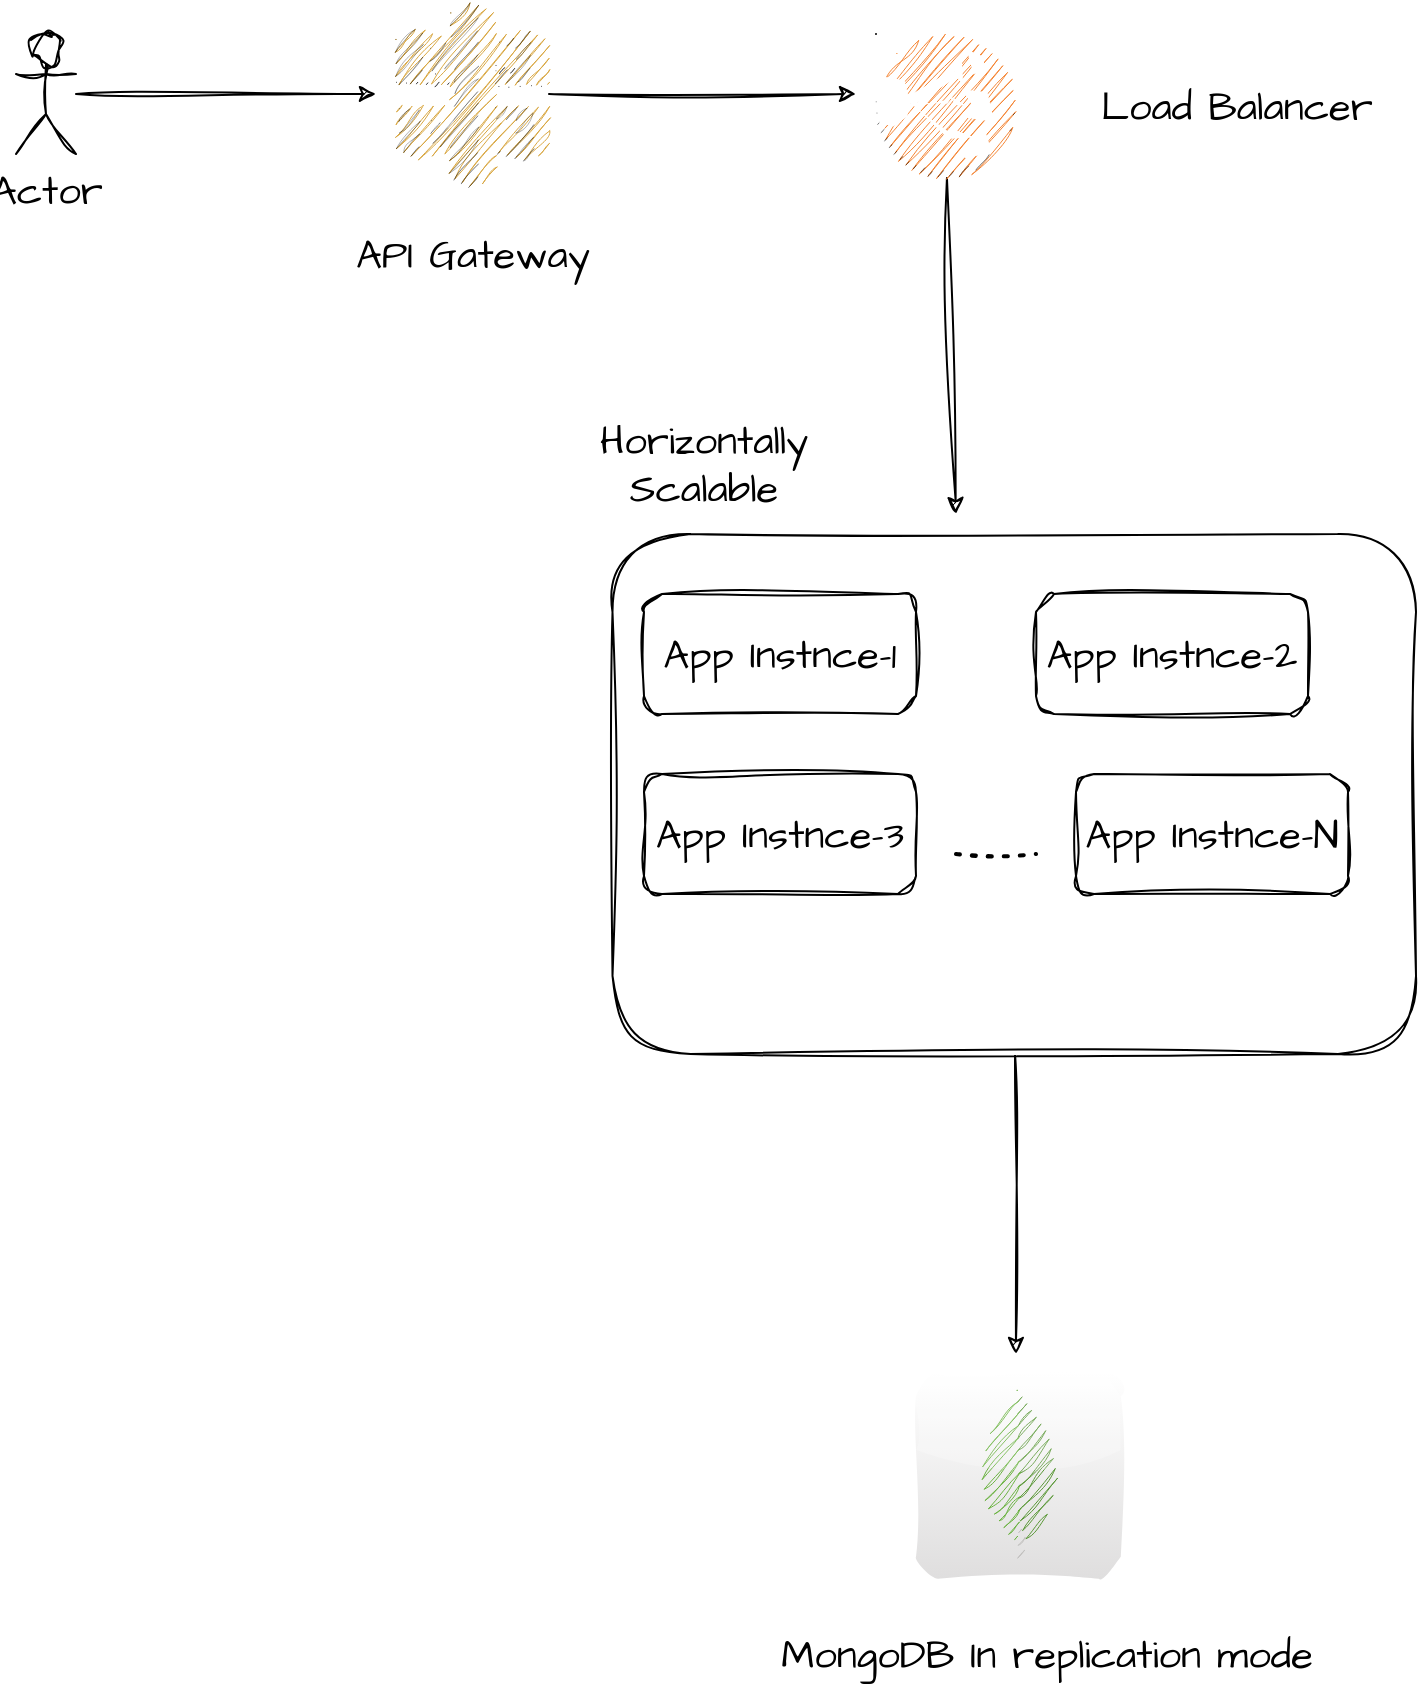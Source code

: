 <mxfile>
    <diagram id="hxK7F3eVITBJFta9iV-k" name="Page-1">
        <mxGraphModel dx="1202" dy="1523" grid="1" gridSize="10" guides="1" tooltips="1" connect="1" arrows="1" fold="1" page="1" pageScale="1" pageWidth="827" pageHeight="1169" math="0" shadow="0">
            <root>
                <mxCell id="0"/>
                <mxCell id="1" parent="0"/>
                <mxCell id="5" style="edgeStyle=none;sketch=1;hachureGap=4;jiggle=2;curveFitting=1;html=1;fontFamily=Architects Daughter;fontSource=https%3A%2F%2Ffonts.googleapis.com%2Fcss%3Ffamily%3DArchitects%2BDaughter;fontSize=16;" edge="1" parent="1" source="2">
                    <mxGeometry relative="1" as="geometry">
                        <mxPoint x="280" y="90" as="targetPoint"/>
                    </mxGeometry>
                </mxCell>
                <mxCell id="2" value="Actor" style="shape=umlActor;verticalLabelPosition=bottom;verticalAlign=top;html=1;outlineConnect=0;sketch=1;hachureGap=4;jiggle=2;curveFitting=1;fontFamily=Architects Daughter;fontSource=https%3A%2F%2Ffonts.googleapis.com%2Fcss%3Ffamily%3DArchitects%2BDaughter;fontSize=20;" vertex="1" parent="1">
                    <mxGeometry x="100" y="60" width="30" height="60" as="geometry"/>
                </mxCell>
                <mxCell id="8" style="edgeStyle=none;sketch=1;hachureGap=4;jiggle=2;curveFitting=1;html=1;fontFamily=Architects Daughter;fontSource=https%3A%2F%2Ffonts.googleapis.com%2Fcss%3Ffamily%3DArchitects%2BDaughter;fontSize=16;" edge="1" parent="1" source="3">
                    <mxGeometry relative="1" as="geometry">
                        <mxPoint x="520" y="90" as="targetPoint"/>
                    </mxGeometry>
                </mxCell>
                <mxCell id="3" value="" style="outlineConnect=0;dashed=0;verticalLabelPosition=bottom;verticalAlign=top;align=center;html=1;shape=mxgraph.aws3.api_gateway;fillColor=#D9A741;gradientColor=none;sketch=1;hachureGap=4;jiggle=2;curveFitting=1;fontFamily=Architects Daughter;fontSource=https%3A%2F%2Ffonts.googleapis.com%2Fcss%3Ffamily%3DArchitects%2BDaughter;fontSize=20;" vertex="1" parent="1">
                    <mxGeometry x="290" y="43.5" width="76.5" height="93" as="geometry"/>
                </mxCell>
                <mxCell id="6" value="API Gateway" style="text;html=1;align=center;verticalAlign=middle;resizable=0;points=[];autosize=1;strokeColor=none;fillColor=none;fontSize=20;fontFamily=Architects Daughter;sketch=1;hachureGap=4;jiggle=2;curveFitting=1;fontSource=https%3A%2F%2Ffonts.googleapis.com%2Fcss%3Ffamily%3DArchitects%2BDaughter;" vertex="1" parent="1">
                    <mxGeometry x="258.25" y="150" width="140" height="40" as="geometry"/>
                </mxCell>
                <mxCell id="11" style="edgeStyle=none;sketch=1;hachureGap=4;jiggle=2;curveFitting=1;html=1;fontFamily=Architects Daughter;fontSource=https%3A%2F%2Ffonts.googleapis.com%2Fcss%3Ffamily%3DArchitects%2BDaughter;fontSize=16;" edge="1" parent="1" source="7">
                    <mxGeometry relative="1" as="geometry">
                        <mxPoint x="570" y="300" as="targetPoint"/>
                    </mxGeometry>
                </mxCell>
                <mxCell id="7" value="" style="outlineConnect=0;dashed=0;verticalLabelPosition=bottom;verticalAlign=top;align=center;html=1;shape=mxgraph.aws3.classic_load_balancer;fillColor=#F58534;gradientColor=none;sketch=1;hachureGap=4;jiggle=2;curveFitting=1;fontFamily=Architects Daughter;fontSource=https%3A%2F%2Ffonts.googleapis.com%2Fcss%3Ffamily%3DArchitects%2BDaughter;fontSize=20;" vertex="1" parent="1">
                    <mxGeometry x="530" y="60" width="69" height="72" as="geometry"/>
                </mxCell>
                <mxCell id="9" value="Load Balancer" style="text;html=1;align=center;verticalAlign=middle;resizable=0;points=[];autosize=1;strokeColor=none;fillColor=none;fontSize=20;fontFamily=Architects Daughter;sketch=1;hachureGap=4;jiggle=2;curveFitting=1;fontSource=https%3A%2F%2Ffonts.googleapis.com%2Fcss%3Ffamily%3DArchitects%2BDaughter;" vertex="1" parent="1">
                    <mxGeometry x="630" y="76" width="160" height="40" as="geometry"/>
                </mxCell>
                <mxCell id="21" style="edgeStyle=none;sketch=1;hachureGap=4;jiggle=2;curveFitting=1;html=1;fontFamily=Architects Daughter;fontSource=https%3A%2F%2Ffonts.googleapis.com%2Fcss%3Ffamily%3DArchitects%2BDaughter;fontSize=16;" edge="1" parent="1" source="10">
                    <mxGeometry relative="1" as="geometry">
                        <mxPoint x="600" y="720" as="targetPoint"/>
                    </mxGeometry>
                </mxCell>
                <mxCell id="10" value="" style="rounded=1;whiteSpace=wrap;html=1;sketch=1;hachureGap=4;jiggle=2;curveFitting=1;fontFamily=Architects Daughter;fontSource=https%3A%2F%2Ffonts.googleapis.com%2Fcss%3Ffamily%3DArchitects%2BDaughter;fontSize=20;" vertex="1" parent="1">
                    <mxGeometry x="398.25" y="310" width="401.75" height="260" as="geometry"/>
                </mxCell>
                <mxCell id="13" value="App Instnce-1" style="rounded=1;whiteSpace=wrap;html=1;sketch=1;hachureGap=4;jiggle=2;curveFitting=1;fontFamily=Architects Daughter;fontSource=https%3A%2F%2Ffonts.googleapis.com%2Fcss%3Ffamily%3DArchitects%2BDaughter;fontSize=20;" vertex="1" parent="1">
                    <mxGeometry x="414" y="340" width="136" height="60" as="geometry"/>
                </mxCell>
                <mxCell id="14" value="App Instnce-2" style="rounded=1;whiteSpace=wrap;html=1;sketch=1;hachureGap=4;jiggle=2;curveFitting=1;fontFamily=Architects Daughter;fontSource=https%3A%2F%2Ffonts.googleapis.com%2Fcss%3Ffamily%3DArchitects%2BDaughter;fontSize=20;" vertex="1" parent="1">
                    <mxGeometry x="610" y="340" width="136" height="60" as="geometry"/>
                </mxCell>
                <mxCell id="15" value="App Instnce-3" style="rounded=1;whiteSpace=wrap;html=1;sketch=1;hachureGap=4;jiggle=2;curveFitting=1;fontFamily=Architects Daughter;fontSource=https%3A%2F%2Ffonts.googleapis.com%2Fcss%3Ffamily%3DArchitects%2BDaughter;fontSize=20;" vertex="1" parent="1">
                    <mxGeometry x="414" y="430" width="136" height="60" as="geometry"/>
                </mxCell>
                <mxCell id="16" value="" style="endArrow=none;dashed=1;html=1;dashPattern=1 3;strokeWidth=2;sketch=1;hachureGap=4;jiggle=2;curveFitting=1;fontFamily=Architects Daughter;fontSource=https%3A%2F%2Ffonts.googleapis.com%2Fcss%3Ffamily%3DArchitects%2BDaughter;fontSize=16;" edge="1" parent="1">
                    <mxGeometry width="50" height="50" relative="1" as="geometry">
                        <mxPoint x="570" y="470" as="sourcePoint"/>
                        <mxPoint x="610" y="470" as="targetPoint"/>
                    </mxGeometry>
                </mxCell>
                <mxCell id="17" value="App Instnce-N" style="rounded=1;whiteSpace=wrap;html=1;sketch=1;hachureGap=4;jiggle=2;curveFitting=1;fontFamily=Architects Daughter;fontSource=https%3A%2F%2Ffonts.googleapis.com%2Fcss%3Ffamily%3DArchitects%2BDaughter;fontSize=20;" vertex="1" parent="1">
                    <mxGeometry x="630" y="430" width="136" height="60" as="geometry"/>
                </mxCell>
                <mxCell id="18" value="Horizontally Scalable" style="text;html=1;strokeColor=none;fillColor=none;align=center;verticalAlign=middle;whiteSpace=wrap;rounded=0;sketch=1;hachureGap=4;jiggle=2;curveFitting=1;fontFamily=Architects Daughter;fontSource=https%3A%2F%2Ffonts.googleapis.com%2Fcss%3Ffamily%3DArchitects%2BDaughter;fontSize=20;" vertex="1" parent="1">
                    <mxGeometry x="414" y="260" width="60" height="30" as="geometry"/>
                </mxCell>
                <mxCell id="20" value="" style="dashed=0;outlineConnect=0;html=1;align=center;labelPosition=center;verticalLabelPosition=bottom;verticalAlign=top;shape=mxgraph.webicons.mongodb;gradientColor=#DFDEDE;sketch=1;hachureGap=4;jiggle=2;curveFitting=1;fontFamily=Architects Daughter;fontSource=https%3A%2F%2Ffonts.googleapis.com%2Fcss%3Ffamily%3DArchitects%2BDaughter;fontSize=20;" vertex="1" parent="1">
                    <mxGeometry x="550" y="730" width="102.4" height="102.4" as="geometry"/>
                </mxCell>
                <mxCell id="22" value="MongoDB In replication mode" style="text;html=1;align=center;verticalAlign=middle;resizable=0;points=[];autosize=1;strokeColor=none;fillColor=none;fontSize=20;fontFamily=Architects Daughter;sketch=1;hachureGap=4;jiggle=2;curveFitting=1;fontSource=https%3A%2F%2Ffonts.googleapis.com%2Fcss%3Ffamily%3DArchitects%2BDaughter;" vertex="1" parent="1">
                    <mxGeometry x="470" y="850" width="290" height="40" as="geometry"/>
                </mxCell>
            </root>
        </mxGraphModel>
    </diagram>
</mxfile>